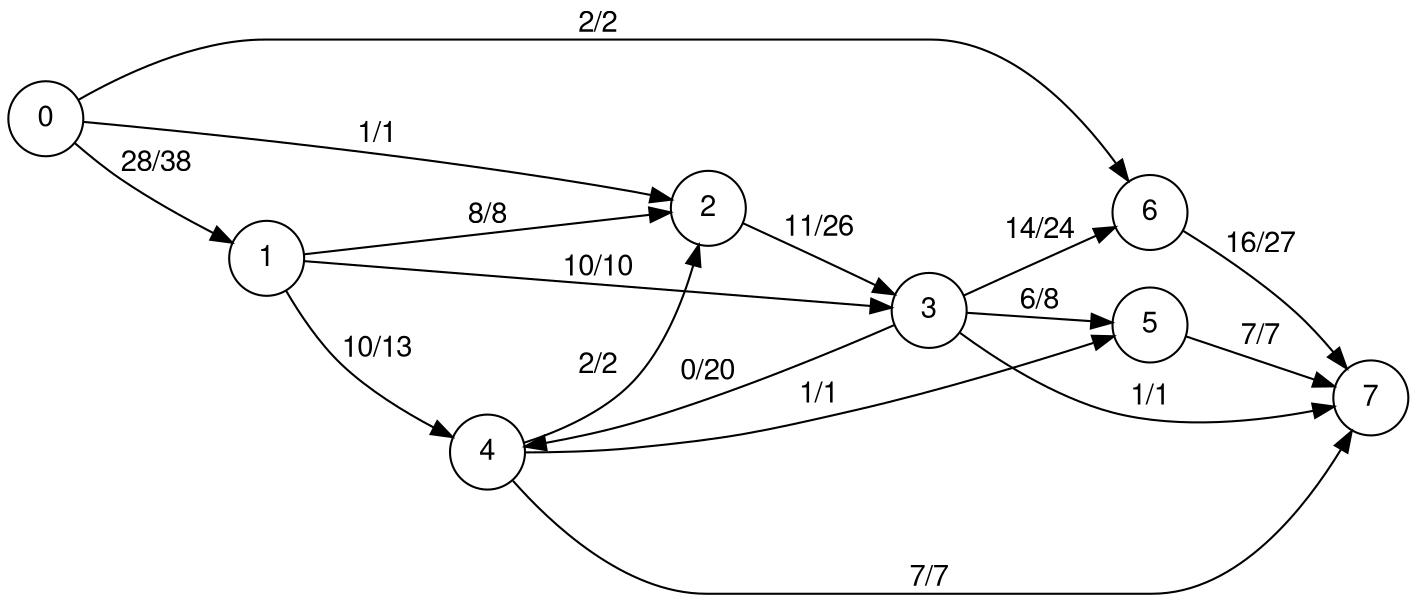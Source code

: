 digraph finite_state_machine {
  fontname="Helvetica,Arial,sans-serif"
  node [fontname="Helvetica,Arial,sans-serif"]
  edge [fontname="Helvetica,Arial,sans-serif"]
  rankdir=LR;
  node [shape = circle];
  4 -> 2 [ label = "2/2" ];
  4 -> 7 [ label = "7/7" ];
  4 -> 5 [ label = "1/1" ];
  0 -> 6 [ label = "2/2" ];
  0 -> 1 [ label = "28/38" ];
  0 -> 2 [ label = "1/1" ];
  3 -> 6 [ label = "14/24" ];
  3 -> 7 [ label = "1/1" ];
  3 -> 4 [ label = "0/20" ];
  3 -> 5 [ label = "6/8" ];
  6 -> 7 [ label = "16/27" ];
  5 -> 7 [ label = "7/7" ];
  1 -> 2 [ label = "8/8" ];
  1 -> 3 [ label = "10/10" ];
  1 -> 4 [ label = "10/13" ];
  2 -> 3 [ label = "11/26" ];
}
